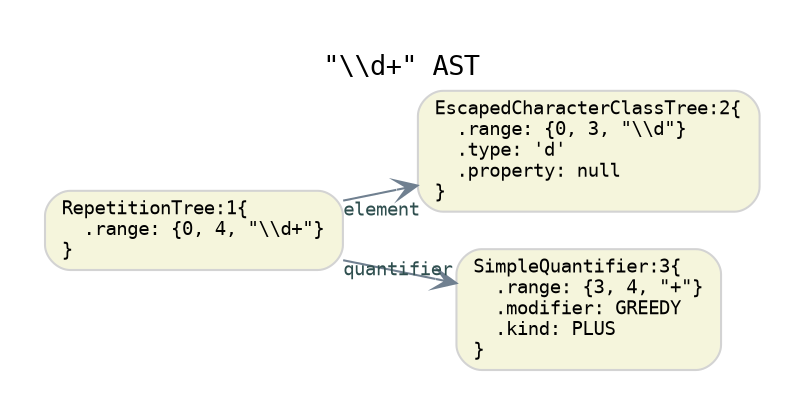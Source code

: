 digraph G {
  rankdir=LR;
  graph [fontname="Monospace", fontsize="13", pad="0.3"]
  labelloc="t";
  label="\"\\\\d+\" AST";

  // default nodes
  node [fontname="Monospace", fontsize= "9", shape="box", style="rounded,filled", color="LightGray", fillcolor="Beige", fixedsize="false", width="0.75"]
  1[ label="RepetitionTree:1\{\l  .range: \{0, 4, \"\\\\d+\"\}\l\}\l" ]
  2[ label="EscapedCharacterClassTree:2\{\l  .range: \{0, 3, \"\\\\d\"\}\l  .type: 'd'\l  .property: null\l\}\l" ]
  3[ label="SimpleQuantifier:3\{\l  .range: \{3, 4, \"+\"\}\l  .modifier: GREEDY\l  .kind: PLUS\l\}\l" ]

  // default edges
  edge [fontname="Monospace", fontsize="9", style="solid", color="SlateGray", fontcolor="DarkSlateGray", arrowhead="vee", arrowtail="none", dir="both"]
  1 -> 2 [ label="",  taillabel="element" ]
  1 -> 3 [ label="",  taillabel="quantifier" ]
}
